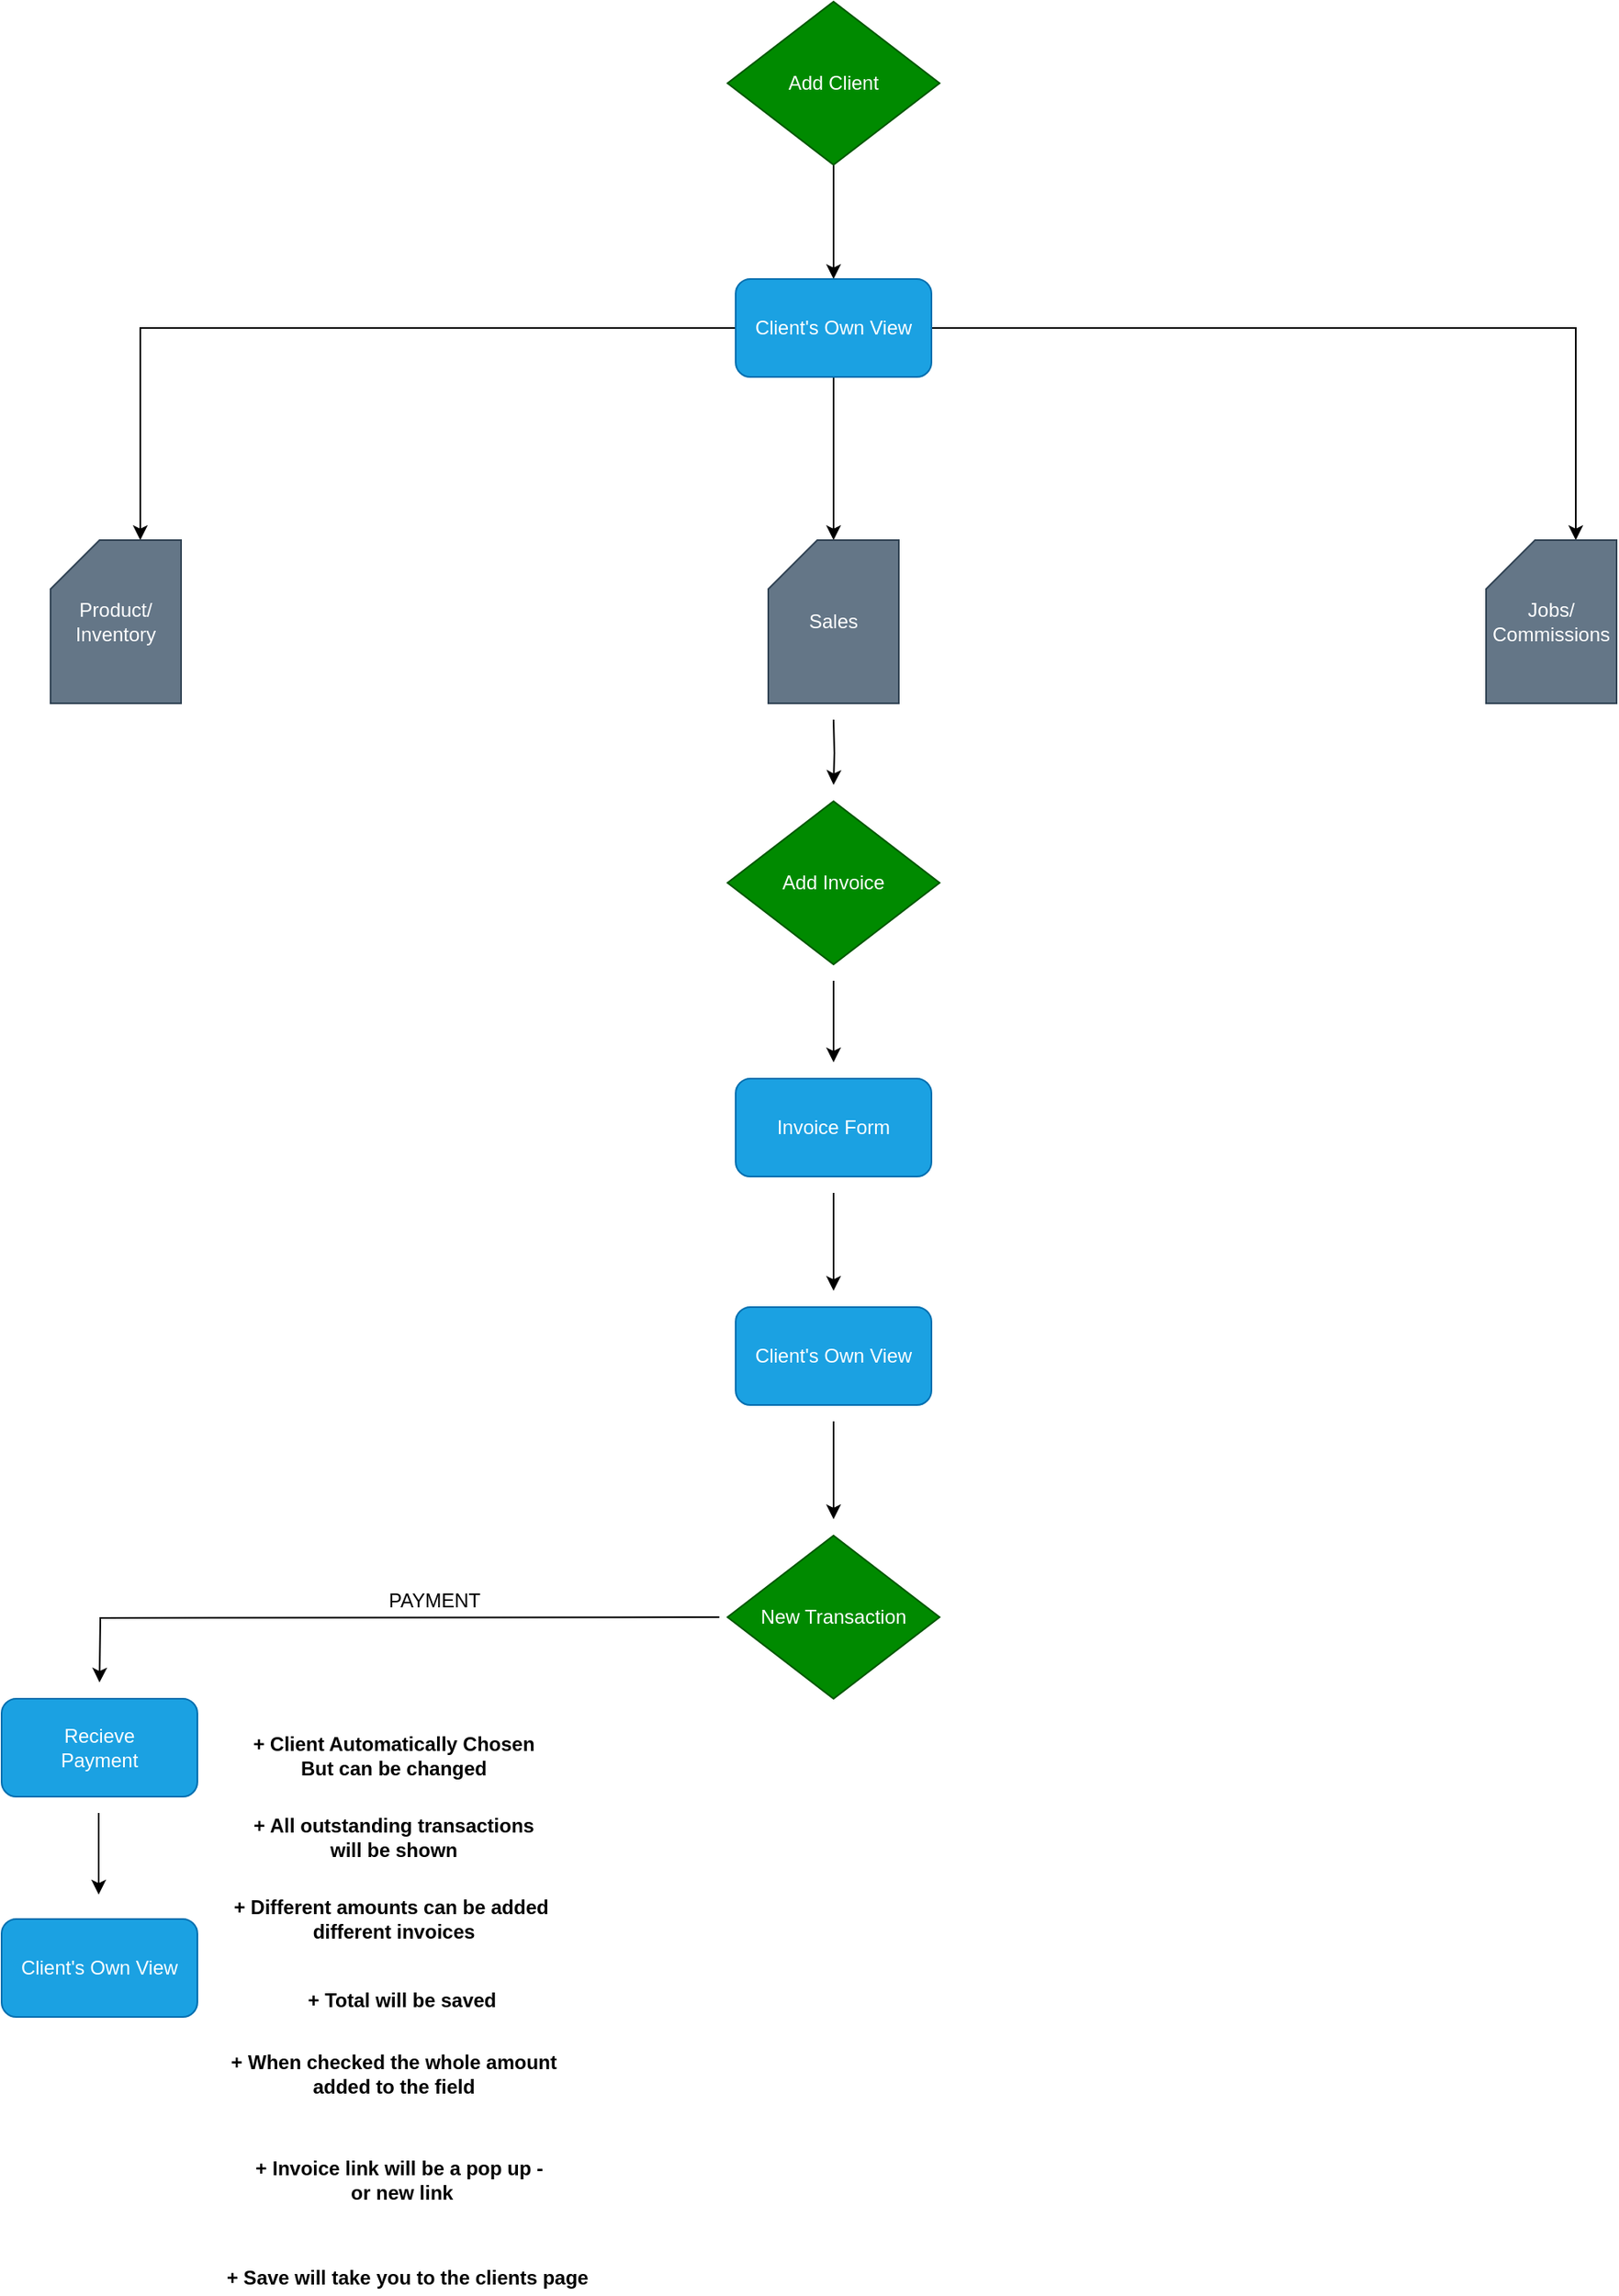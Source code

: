 <mxfile version="14.1.7" type="github"><diagram id="MlYv5iOd7-GI3UnVTmN8" name="Page-1"><mxGraphModel dx="1422" dy="825" grid="1" gridSize="10" guides="1" tooltips="1" connect="1" arrows="1" fold="1" page="1" pageScale="1" pageWidth="1200" pageHeight="1920" math="0" shadow="0"><root><mxCell id="0"/><mxCell id="1" parent="0"/><mxCell id="_5uqHsJst670tH7_9bIe-3" style="edgeStyle=orthogonalEdgeStyle;rounded=0;orthogonalLoop=1;jettySize=auto;html=1;entryX=0.5;entryY=0;entryDx=0;entryDy=0;" parent="1" source="_5uqHsJst670tH7_9bIe-1" target="_5uqHsJst670tH7_9bIe-2" edge="1"><mxGeometry relative="1" as="geometry"/></mxCell><mxCell id="_5uqHsJst670tH7_9bIe-1" value="Add Client" style="rhombus;whiteSpace=wrap;html=1;fillColor=#008a00;strokeColor=#005700;fontColor=#ffffff;" parent="1" vertex="1"><mxGeometry x="535" y="70" width="130" height="100" as="geometry"/></mxCell><mxCell id="_5uqHsJst670tH7_9bIe-20" style="edgeStyle=orthogonalEdgeStyle;rounded=0;orthogonalLoop=1;jettySize=auto;html=1;" parent="1" source="_5uqHsJst670tH7_9bIe-2" target="_5uqHsJst670tH7_9bIe-11" edge="1"><mxGeometry relative="1" as="geometry"/></mxCell><mxCell id="_5uqHsJst670tH7_9bIe-21" style="edgeStyle=orthogonalEdgeStyle;rounded=0;orthogonalLoop=1;jettySize=auto;html=1;entryX=0;entryY=0;entryDx=55;entryDy=0;entryPerimeter=0;" parent="1" source="_5uqHsJst670tH7_9bIe-2" target="_5uqHsJst670tH7_9bIe-7" edge="1"><mxGeometry relative="1" as="geometry"/></mxCell><mxCell id="_5uqHsJst670tH7_9bIe-22" style="edgeStyle=orthogonalEdgeStyle;rounded=0;orthogonalLoop=1;jettySize=auto;html=1;entryX=0;entryY=0;entryDx=55;entryDy=0;entryPerimeter=0;" parent="1" source="_5uqHsJst670tH7_9bIe-2" target="_5uqHsJst670tH7_9bIe-6" edge="1"><mxGeometry relative="1" as="geometry"/></mxCell><mxCell id="_5uqHsJst670tH7_9bIe-2" value="Client's Own View" style="rounded=1;whiteSpace=wrap;html=1;fillColor=#1ba1e2;strokeColor=#006EAF;fontColor=#ffffff;" parent="1" vertex="1"><mxGeometry x="540" y="240" width="120" height="60" as="geometry"/></mxCell><mxCell id="_5uqHsJst670tH7_9bIe-6" value="Product/ Inventory" style="shape=card;whiteSpace=wrap;html=1;fillColor=#647687;strokeColor=#314354;fontColor=#ffffff;" parent="1" vertex="1"><mxGeometry x="120" y="400" width="80" height="100" as="geometry"/></mxCell><mxCell id="_5uqHsJst670tH7_9bIe-7" value="Jobs/&lt;br&gt;Commissions" style="shape=card;whiteSpace=wrap;html=1;fillColor=#647687;strokeColor=#314354;fontColor=#ffffff;" parent="1" vertex="1"><mxGeometry x="1000" y="400" width="80" height="100" as="geometry"/></mxCell><mxCell id="_5uqHsJst670tH7_9bIe-25" style="edgeStyle=orthogonalEdgeStyle;rounded=0;orthogonalLoop=1;jettySize=auto;html=1;" parent="1" edge="1"><mxGeometry relative="1" as="geometry"><mxPoint x="600" y="550" as="targetPoint"/><mxPoint x="600" y="510" as="sourcePoint"/></mxGeometry></mxCell><mxCell id="_5uqHsJst670tH7_9bIe-11" value="Sales" style="shape=card;whiteSpace=wrap;html=1;fillColor=#647687;strokeColor=#314354;fontColor=#ffffff;" parent="1" vertex="1"><mxGeometry x="560" y="400" width="80" height="100" as="geometry"/></mxCell><mxCell id="_5uqHsJst670tH7_9bIe-27" style="edgeStyle=orthogonalEdgeStyle;rounded=0;orthogonalLoop=1;jettySize=auto;html=1;" parent="1" edge="1"><mxGeometry relative="1" as="geometry"><mxPoint x="600" y="670" as="sourcePoint"/><mxPoint x="600" y="720" as="targetPoint"/></mxGeometry></mxCell><mxCell id="_5uqHsJst670tH7_9bIe-24" value="Add Invoice" style="rhombus;whiteSpace=wrap;html=1;fillColor=#008a00;strokeColor=#005700;fontColor=#ffffff;" parent="1" vertex="1"><mxGeometry x="535" y="560" width="130" height="100" as="geometry"/></mxCell><mxCell id="_5uqHsJst670tH7_9bIe-29" style="edgeStyle=orthogonalEdgeStyle;rounded=0;orthogonalLoop=1;jettySize=auto;html=1;" parent="1" edge="1"><mxGeometry relative="1" as="geometry"><mxPoint x="600" y="800" as="sourcePoint"/><mxPoint x="600" y="860" as="targetPoint"/></mxGeometry></mxCell><mxCell id="_5uqHsJst670tH7_9bIe-26" value="Invoice Form" style="rounded=1;whiteSpace=wrap;html=1;fillColor=#1ba1e2;strokeColor=#006EAF;fontColor=#ffffff;" parent="1" vertex="1"><mxGeometry x="540" y="730" width="120" height="60" as="geometry"/></mxCell><mxCell id="_5uqHsJst670tH7_9bIe-31" style="edgeStyle=orthogonalEdgeStyle;rounded=0;orthogonalLoop=1;jettySize=auto;html=1;" parent="1" edge="1"><mxGeometry relative="1" as="geometry"><mxPoint x="600" y="940" as="sourcePoint"/><mxPoint x="600" y="1000" as="targetPoint"/></mxGeometry></mxCell><mxCell id="_5uqHsJst670tH7_9bIe-28" value="Client's Own View" style="rounded=1;whiteSpace=wrap;html=1;fillColor=#1ba1e2;strokeColor=#006EAF;fontColor=#ffffff;" parent="1" vertex="1"><mxGeometry x="540" y="870" width="120" height="60" as="geometry"/></mxCell><mxCell id="_5uqHsJst670tH7_9bIe-33" style="edgeStyle=orthogonalEdgeStyle;rounded=0;orthogonalLoop=1;jettySize=auto;html=1;" parent="1" edge="1"><mxGeometry relative="1" as="geometry"><mxPoint x="150" y="1100" as="targetPoint"/><mxPoint x="530" y="1060" as="sourcePoint"/></mxGeometry></mxCell><mxCell id="_5uqHsJst670tH7_9bIe-30" value="New Transaction" style="rhombus;whiteSpace=wrap;html=1;fillColor=#008a00;strokeColor=#005700;fontColor=#ffffff;" parent="1" vertex="1"><mxGeometry x="535" y="1010" width="130" height="100" as="geometry"/></mxCell><mxCell id="_5uqHsJst670tH7_9bIe-44" style="edgeStyle=orthogonalEdgeStyle;rounded=0;orthogonalLoop=1;jettySize=auto;html=1;" parent="1" edge="1"><mxGeometry relative="1" as="geometry"><mxPoint x="149.5" y="1230" as="targetPoint"/><mxPoint x="149.5" y="1180" as="sourcePoint"/></mxGeometry></mxCell><mxCell id="_5uqHsJst670tH7_9bIe-32" value="Recieve&lt;br&gt;Payment" style="rounded=1;whiteSpace=wrap;html=1;fillColor=#1ba1e2;strokeColor=#006EAF;fontColor=#ffffff;" parent="1" vertex="1"><mxGeometry x="90" y="1110" width="120" height="60" as="geometry"/></mxCell><mxCell id="_5uqHsJst670tH7_9bIe-34" value="PAYMENT" style="text;html=1;align=center;verticalAlign=middle;resizable=0;points=[];autosize=1;" parent="1" vertex="1"><mxGeometry x="320" y="1040" width="70" height="20" as="geometry"/></mxCell><mxCell id="_5uqHsJst670tH7_9bIe-35" value="+ Client Automatically Chosen&lt;br&gt;But can be changed" style="text;html=1;align=center;verticalAlign=middle;resizable=0;points=[];autosize=1;fontStyle=1" parent="1" vertex="1"><mxGeometry x="235" y="1130" width="190" height="30" as="geometry"/></mxCell><mxCell id="_5uqHsJst670tH7_9bIe-37" value="+ All outstanding transactions&lt;br&gt;will be shown" style="text;html=1;align=center;verticalAlign=middle;resizable=0;points=[];autosize=1;fontStyle=1" parent="1" vertex="1"><mxGeometry x="235" y="1180" width="190" height="30" as="geometry"/></mxCell><mxCell id="_5uqHsJst670tH7_9bIe-38" value="+ Different amounts can be added&amp;nbsp;&lt;br&gt;different invoices" style="text;html=1;align=center;verticalAlign=middle;resizable=0;points=[];autosize=1;fontStyle=1" parent="1" vertex="1"><mxGeometry x="225" y="1230" width="210" height="30" as="geometry"/></mxCell><mxCell id="_5uqHsJst670tH7_9bIe-39" value="+ Total will be saved" style="text;html=1;align=center;verticalAlign=middle;resizable=0;points=[];autosize=1;fontStyle=1" parent="1" vertex="1"><mxGeometry x="270" y="1285" width="130" height="20" as="geometry"/></mxCell><mxCell id="_5uqHsJst670tH7_9bIe-40" value="+ When checked the whole amount&lt;br&gt;added to the field" style="text;html=1;align=center;verticalAlign=middle;resizable=0;points=[];autosize=1;fontStyle=1" parent="1" vertex="1"><mxGeometry x="220" y="1325" width="220" height="30" as="geometry"/></mxCell><mxCell id="_5uqHsJst670tH7_9bIe-41" value="+ Invoice link will be a pop up -&amp;nbsp;&lt;br&gt;or new link" style="text;html=1;align=center;verticalAlign=middle;resizable=0;points=[];autosize=1;fontStyle=1" parent="1" vertex="1"><mxGeometry x="235" y="1390" width="200" height="30" as="geometry"/></mxCell><mxCell id="_5uqHsJst670tH7_9bIe-42" value="+ Save will take you to the clients page&amp;nbsp;" style="text;html=1;align=center;verticalAlign=middle;resizable=0;points=[];autosize=1;fontStyle=1" parent="1" vertex="1"><mxGeometry x="220" y="1455" width="240" height="20" as="geometry"/></mxCell><mxCell id="_5uqHsJst670tH7_9bIe-43" value="Client's Own View" style="rounded=1;whiteSpace=wrap;html=1;fillColor=#1ba1e2;strokeColor=#006EAF;fontColor=#ffffff;" parent="1" vertex="1"><mxGeometry x="90" y="1245" width="120" height="60" as="geometry"/></mxCell></root></mxGraphModel></diagram></mxfile>